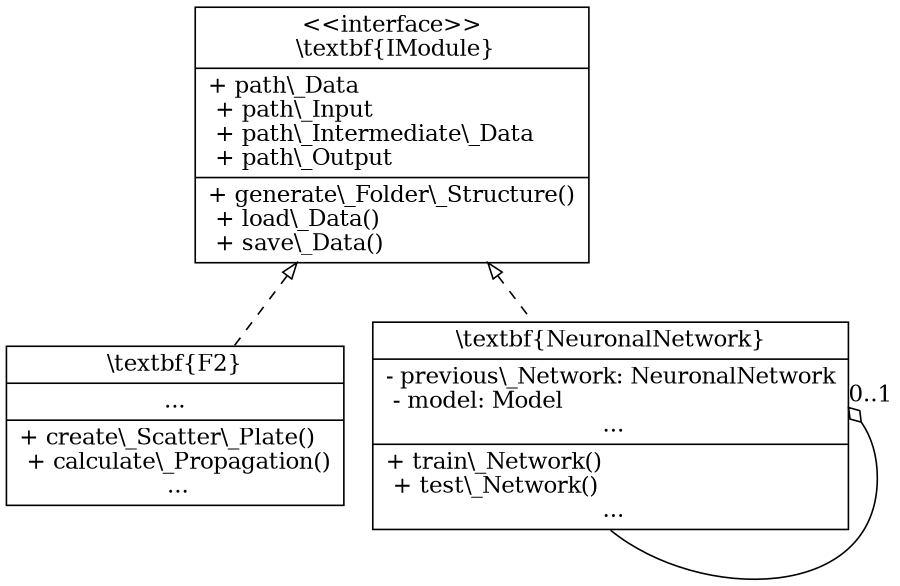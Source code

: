 digraph hierarchy {
	size="6,6"
	//graph[splines=ortho]
	node[shape=record]//,style=filled,fillcolor=gray95]
	edge[dir=back, arrowtail=empty]
	
	// interfaces
	iModule[label = "{\<\<interface\>\>\n \\textbf\{IModule\} | + path\\_Data\l + path\\_Input\l + path\\_Intermediate\\_Data\l + path\\_Output\l | + generate\\_Folder\\_Structure()\l + load\\_Data()\l + save\\_Data()\l}"]
	//iModule [shape=plaintext, label=< 
	//	<TABLE BORDER="0" CELLBORDER="1" CELLSPACING="0" CELLPADDING="0">
	//		<TR><TD PORT="a1" ALIGN="CENTER" SIDES="tlr">
	//			&lt;&lt;interface&gt;&gt;
	//		</TD></TR>
	//		<TR><TD PORT="a2" ALIGN="CENTER" SIDES="lrb">
	//			<B>IModule</B>
	//		</TD></TR>
	//		<TR><TD PORT="m1" ALIGN="LEFT" SIDES="lr">
	//			+ path\\_Data\\_Input
	//		</TD></TR>
	//		<TR><TD PORT="m2" ALIGN="LEFT" SIDES="lr">
	//			+ path\\_Input
	//		</TD></TR>
	//		<TR><TD PORT="m3" ALIGN="LEFT" SIDES="lr">
	//			+ path\\_Intermediate\\_Data
	//		</TD></TR>
	//		<TR><TD PORT="m4" ALIGN="LEFT" SIDES="lrb">
	//			+ path\\_Output
	//		</TD></TR>
	//		<TR><TD PORT="f1" ALIGN="LEFT" SIDES="lr">
	//			+ generate\\_Folder\\_Structure()
	//		</TD></TR>
	//		<TR><TD PORT="f1" ALIGN="LEFT" SIDES="lr">
	//			+ load\\_Data()
	//		</TD></TR>
	//		<TR><TD PORT="f1" ALIGN="LEFT" SIDES="lrb">
	//			+ save\\_Data()
	//		</TD></TR>
	//	</TABLE>>];

	// classes
	cF2[label = "{\\textbf\{F2\}|...| + create\\_Scatter\\_Plate()\l + calculate\\_Propagation()\l ...}"]
	//cF2 [shape=plaintext, label=< 
	//	<TABLE BORDER="0" CELLBORDER="1" CELLSPACING="0" CELLPADDING="0">
	//		<TR><TD PORT="a2" ALIGN="CENTER" SIDES="tlrb">
	//			<B>F2</B>
	//		</TD></TR>
	//		<TR><TD PORT="m1" ALIGN="CENTER" SIDES="lrb">
	//			...
	//		</TD></TR>
	//		<TR><TD PORT="f1" ALIGN="LEFT" SIDES="lr">
	//			+ create\\_Scatter\\_Plate()
	//		</TD></TR>
	//		<TR><TD PORT="f2" ALIGN="LEFT" SIDES="lrb">
	//			+ calculate\\_Propagation()
	//		</TD></TR>
	//	</TABLE>>];
	cNN[label = "{\\textbf\{NeuronalNetwork\} |- previous\\_Network: NeuronalNetwork\l - model: Model\l ... | + train\\_Network()\l + test\\_Network()\l ...}"]
	//cNN [shape=plaintext, label=< 
	//	<TABLE BORDER="0" CELLBORDER="1" CELLSPACING="0" CELLPADDING="0">
	//		<TR><TD PORT="a2" ALIGN="CENTER" SIDES="tlrb">
	//			<B>NeuronalNetwork</B>
	//		</TD></TR>
	//		<TR><TD PORT="m1" ALIGN="left" SIDES="lr">
	//			- previous\\_Network?
	//		</TD></TR>
	//		<TR><TD PORT="m2" ALIGN="left" SIDES="lrb">
	//			- model
	//		</TD></TR>
	//		<TR><TD PORT="f1" ALIGN="LEFT" SIDES="lr">
	//			+ train\\_Network()
	//		</TD></TR>
	//		<TR><TD PORT="f2" ALIGN="LEFT" SIDES="lr">
	//			+ test\\_Network()
	//		</TD></TR>
	//		<TR><TD PORT="f3" ALIGN="LEFT" SIDES="lrb">
	//			+ evaluate\\_Network()
	//		</TD></TR>
	//	</TABLE>>];
	

	// realization
	edge[style=dashed]
	iModule->cF2
	iModule->cNN

	// aggregation
	edge[style=solid, constraint=false, arrowtail=odiamond]
	cNN->cNN[taillabel="0..1", tailport=es, headport=s]
//	cNN:m2->cModel[taillabel="1", headlabel="1", tailport=e, headport=w]
}